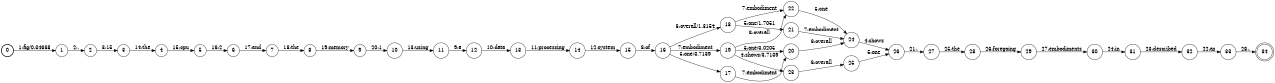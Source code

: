 digraph FST {
rankdir = LR;
size = "8.5,11";
label = "";
center = 1;
orientation = Portrait;
ranksep = "0.4";
nodesep = "0.25";
0 [label = "0", shape = circle, style = bold, fontsize = 14]
	0 -> 1 [label = "1:fig/0.34668", fontsize = 14];
1 [label = "1", shape = circle, style = solid, fontsize = 14]
	1 -> 2 [label = "2:.", fontsize = 14];
2 [label = "2", shape = circle, style = solid, fontsize = 14]
	2 -> 3 [label = "3:15", fontsize = 14];
3 [label = "3", shape = circle, style = solid, fontsize = 14]
	3 -> 4 [label = "14:the", fontsize = 14];
4 [label = "4", shape = circle, style = solid, fontsize = 14]
	4 -> 5 [label = "15:cpu", fontsize = 14];
5 [label = "5", shape = circle, style = solid, fontsize = 14]
	5 -> 6 [label = "16:2", fontsize = 14];
6 [label = "6", shape = circle, style = solid, fontsize = 14]
	6 -> 7 [label = "17:and", fontsize = 14];
7 [label = "7", shape = circle, style = solid, fontsize = 14]
	7 -> 8 [label = "18:the", fontsize = 14];
8 [label = "8", shape = circle, style = solid, fontsize = 14]
	8 -> 9 [label = "19:memory", fontsize = 14];
9 [label = "9", shape = circle, style = solid, fontsize = 14]
	9 -> 10 [label = "20:1", fontsize = 14];
10 [label = "10", shape = circle, style = solid, fontsize = 14]
	10 -> 11 [label = "13:using", fontsize = 14];
11 [label = "11", shape = circle, style = solid, fontsize = 14]
	11 -> 12 [label = "9:a", fontsize = 14];
12 [label = "12", shape = circle, style = solid, fontsize = 14]
	12 -> 13 [label = "10:data", fontsize = 14];
13 [label = "13", shape = circle, style = solid, fontsize = 14]
	13 -> 14 [label = "11:processing", fontsize = 14];
14 [label = "14", shape = circle, style = solid, fontsize = 14]
	14 -> 15 [label = "12:system", fontsize = 14];
15 [label = "15", shape = circle, style = solid, fontsize = 14]
	15 -> 16 [label = "8:of", fontsize = 14];
16 [label = "16", shape = circle, style = solid, fontsize = 14]
	16 -> 17 [label = "5:one/3.7139", fontsize = 14];
	16 -> 18 [label = "6:overall/1.3154", fontsize = 14];
	16 -> 19 [label = "7:embodiment", fontsize = 14];
17 [label = "17", shape = circle, style = solid, fontsize = 14]
	17 -> 20 [label = "7:embodiment", fontsize = 14];
18 [label = "18", shape = circle, style = solid, fontsize = 14]
	18 -> 21 [label = "5:one/1.7051", fontsize = 14];
	18 -> 22 [label = "7:embodiment", fontsize = 14];
19 [label = "19", shape = circle, style = solid, fontsize = 14]
	19 -> 23 [label = "4:shows/3.7139", fontsize = 14];
	19 -> 20 [label = "5:one/3.0205", fontsize = 14];
	19 -> 22 [label = "6:overall", fontsize = 14];
20 [label = "20", shape = circle, style = solid, fontsize = 14]
	20 -> 24 [label = "6:overall", fontsize = 14];
21 [label = "21", shape = circle, style = solid, fontsize = 14]
	21 -> 24 [label = "7:embodiment", fontsize = 14];
22 [label = "22", shape = circle, style = solid, fontsize = 14]
	22 -> 24 [label = "5:one", fontsize = 14];
23 [label = "23", shape = circle, style = solid, fontsize = 14]
	23 -> 25 [label = "6:overall", fontsize = 14];
24 [label = "24", shape = circle, style = solid, fontsize = 14]
	24 -> 26 [label = "4:shows", fontsize = 14];
25 [label = "25", shape = circle, style = solid, fontsize = 14]
	25 -> 26 [label = "5:one", fontsize = 14];
26 [label = "26", shape = circle, style = solid, fontsize = 14]
	26 -> 27 [label = "21:,", fontsize = 14];
27 [label = "27", shape = circle, style = solid, fontsize = 14]
	27 -> 28 [label = "25:the", fontsize = 14];
28 [label = "28", shape = circle, style = solid, fontsize = 14]
	28 -> 29 [label = "26:foregoing", fontsize = 14];
29 [label = "29", shape = circle, style = solid, fontsize = 14]
	29 -> 30 [label = "27:embodiments", fontsize = 14];
30 [label = "30", shape = circle, style = solid, fontsize = 14]
	30 -> 31 [label = "24:in", fontsize = 14];
31 [label = "31", shape = circle, style = solid, fontsize = 14]
	31 -> 32 [label = "23:described", fontsize = 14];
32 [label = "32", shape = circle, style = solid, fontsize = 14]
	32 -> 33 [label = "22:as", fontsize = 14];
33 [label = "33", shape = circle, style = solid, fontsize = 14]
	33 -> 34 [label = "28:.", fontsize = 14];
34 [label = "34", shape = doublecircle, style = solid, fontsize = 14]
}
